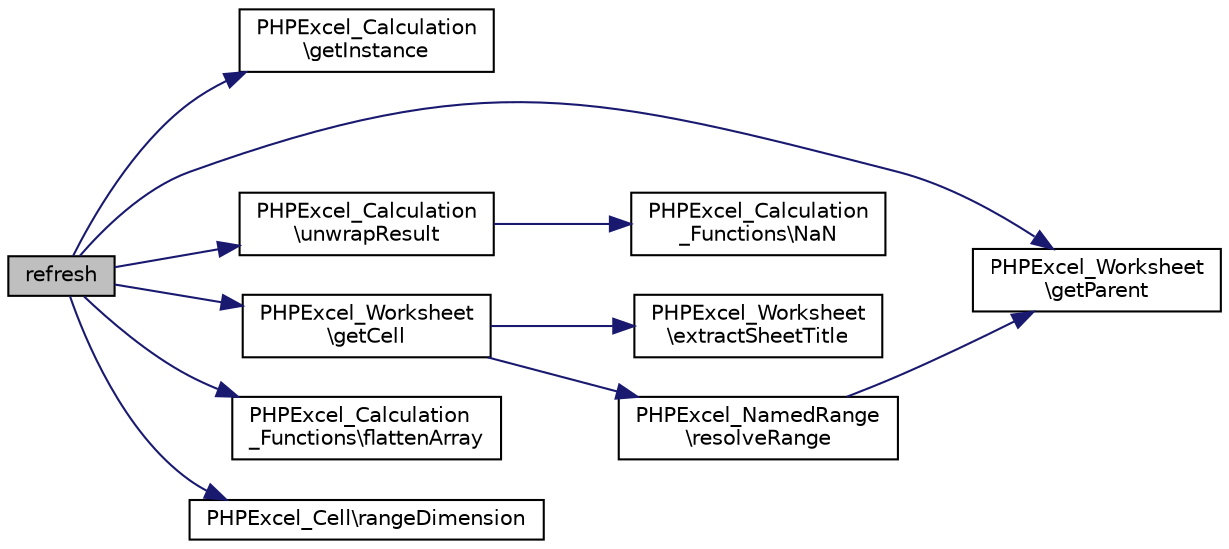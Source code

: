 digraph "refresh"
{
  edge [fontname="Helvetica",fontsize="10",labelfontname="Helvetica",labelfontsize="10"];
  node [fontname="Helvetica",fontsize="10",shape=record];
  rankdir="LR";
  Node21 [label="refresh",height=0.2,width=0.4,color="black", fillcolor="grey75", style="filled", fontcolor="black"];
  Node21 -> Node22 [color="midnightblue",fontsize="10",style="solid",fontname="Helvetica"];
  Node22 [label="PHPExcel_Calculation\l\\getInstance",height=0.2,width=0.4,color="black", fillcolor="white", style="filled",URL="$class_p_h_p_excel___calculation.html#a8bfbadeff4d146fadfef867cd1f5526d"];
  Node21 -> Node23 [color="midnightblue",fontsize="10",style="solid",fontname="Helvetica"];
  Node23 [label="PHPExcel_Worksheet\l\\getParent",height=0.2,width=0.4,color="black", fillcolor="white", style="filled",URL="$class_p_h_p_excel___worksheet.html#a95ecaee3537b1ad29b04ef383a57bbae"];
  Node21 -> Node24 [color="midnightblue",fontsize="10",style="solid",fontname="Helvetica"];
  Node24 [label="PHPExcel_Calculation\l\\unwrapResult",height=0.2,width=0.4,color="black", fillcolor="white", style="filled",URL="$class_p_h_p_excel___calculation.html#a9e33dcc223b699aec2d682e5692b6c0d"];
  Node24 -> Node25 [color="midnightblue",fontsize="10",style="solid",fontname="Helvetica"];
  Node25 [label="PHPExcel_Calculation\l_Functions\\NaN",height=0.2,width=0.4,color="black", fillcolor="white", style="filled",URL="$class_p_h_p_excel___calculation___functions.html#ad35ef66aa71a12a3f978b34c0e595a89"];
  Node21 -> Node26 [color="midnightblue",fontsize="10",style="solid",fontname="Helvetica"];
  Node26 [label="PHPExcel_Worksheet\l\\getCell",height=0.2,width=0.4,color="black", fillcolor="white", style="filled",URL="$class_p_h_p_excel___worksheet.html#a5e123e9c143c05385794d280bbd5dd0c"];
  Node26 -> Node27 [color="midnightblue",fontsize="10",style="solid",fontname="Helvetica"];
  Node27 [label="PHPExcel_Worksheet\l\\extractSheetTitle",height=0.2,width=0.4,color="black", fillcolor="white", style="filled",URL="$class_p_h_p_excel___worksheet.html#af647112824779ee4dd97cb9ff63926bd"];
  Node26 -> Node28 [color="midnightblue",fontsize="10",style="solid",fontname="Helvetica"];
  Node28 [label="PHPExcel_NamedRange\l\\resolveRange",height=0.2,width=0.4,color="black", fillcolor="white", style="filled",URL="$class_p_h_p_excel___named_range.html#abcf033bf855d17978f0ae3f631da7180"];
  Node28 -> Node23 [color="midnightblue",fontsize="10",style="solid",fontname="Helvetica"];
  Node21 -> Node29 [color="midnightblue",fontsize="10",style="solid",fontname="Helvetica"];
  Node29 [label="PHPExcel_Calculation\l_Functions\\flattenArray",height=0.2,width=0.4,color="black", fillcolor="white", style="filled",URL="$class_p_h_p_excel___calculation___functions.html#a727bb3f815b719448bf2e7fd464c4542"];
  Node21 -> Node30 [color="midnightblue",fontsize="10",style="solid",fontname="Helvetica"];
  Node30 [label="PHPExcel_Cell\\rangeDimension",height=0.2,width=0.4,color="black", fillcolor="white", style="filled",URL="$class_p_h_p_excel___cell.html#a588768db17a75d33162db7c315f74ae3"];
}
